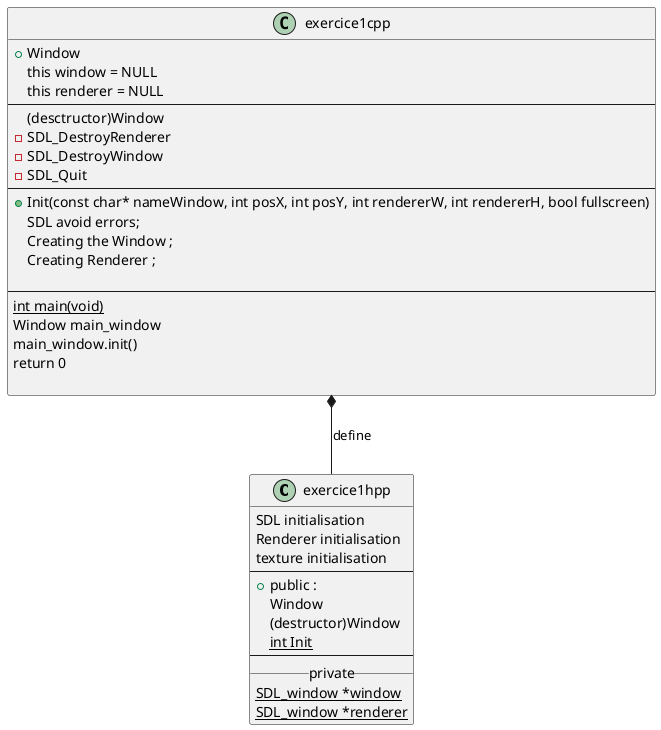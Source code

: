 @startuml classes

class exercice1hpp{
    SDL initialisation
    Renderer initialisation
    texture initialisation
    ---
    +public :
    Window
    (destructor)Window
    {static} int Init
    ---
    __private__
    {static} SDL_window *window
    {static} SDL_window *renderer
}
exercice1cpp *--  exercice1hpp : define
class exercice1cpp{
    +Window
    this window = NULL
    this renderer = NULL
    ---
    (desctructor)Window
    -SDL_DestroyRenderer
    -SDL_DestroyWindow
    -SDL_Quit
    ---
    +Init(const char* nameWindow, int posX, int posY, int rendererW, int rendererH, bool fullscreen)
    SDL avoid errors;
    Creating the Window ;
    Creating Renderer ;
    
    ---
    {static} int main(void)
    Window main_window
    main_window.init()
    return 0

}

@enduml

